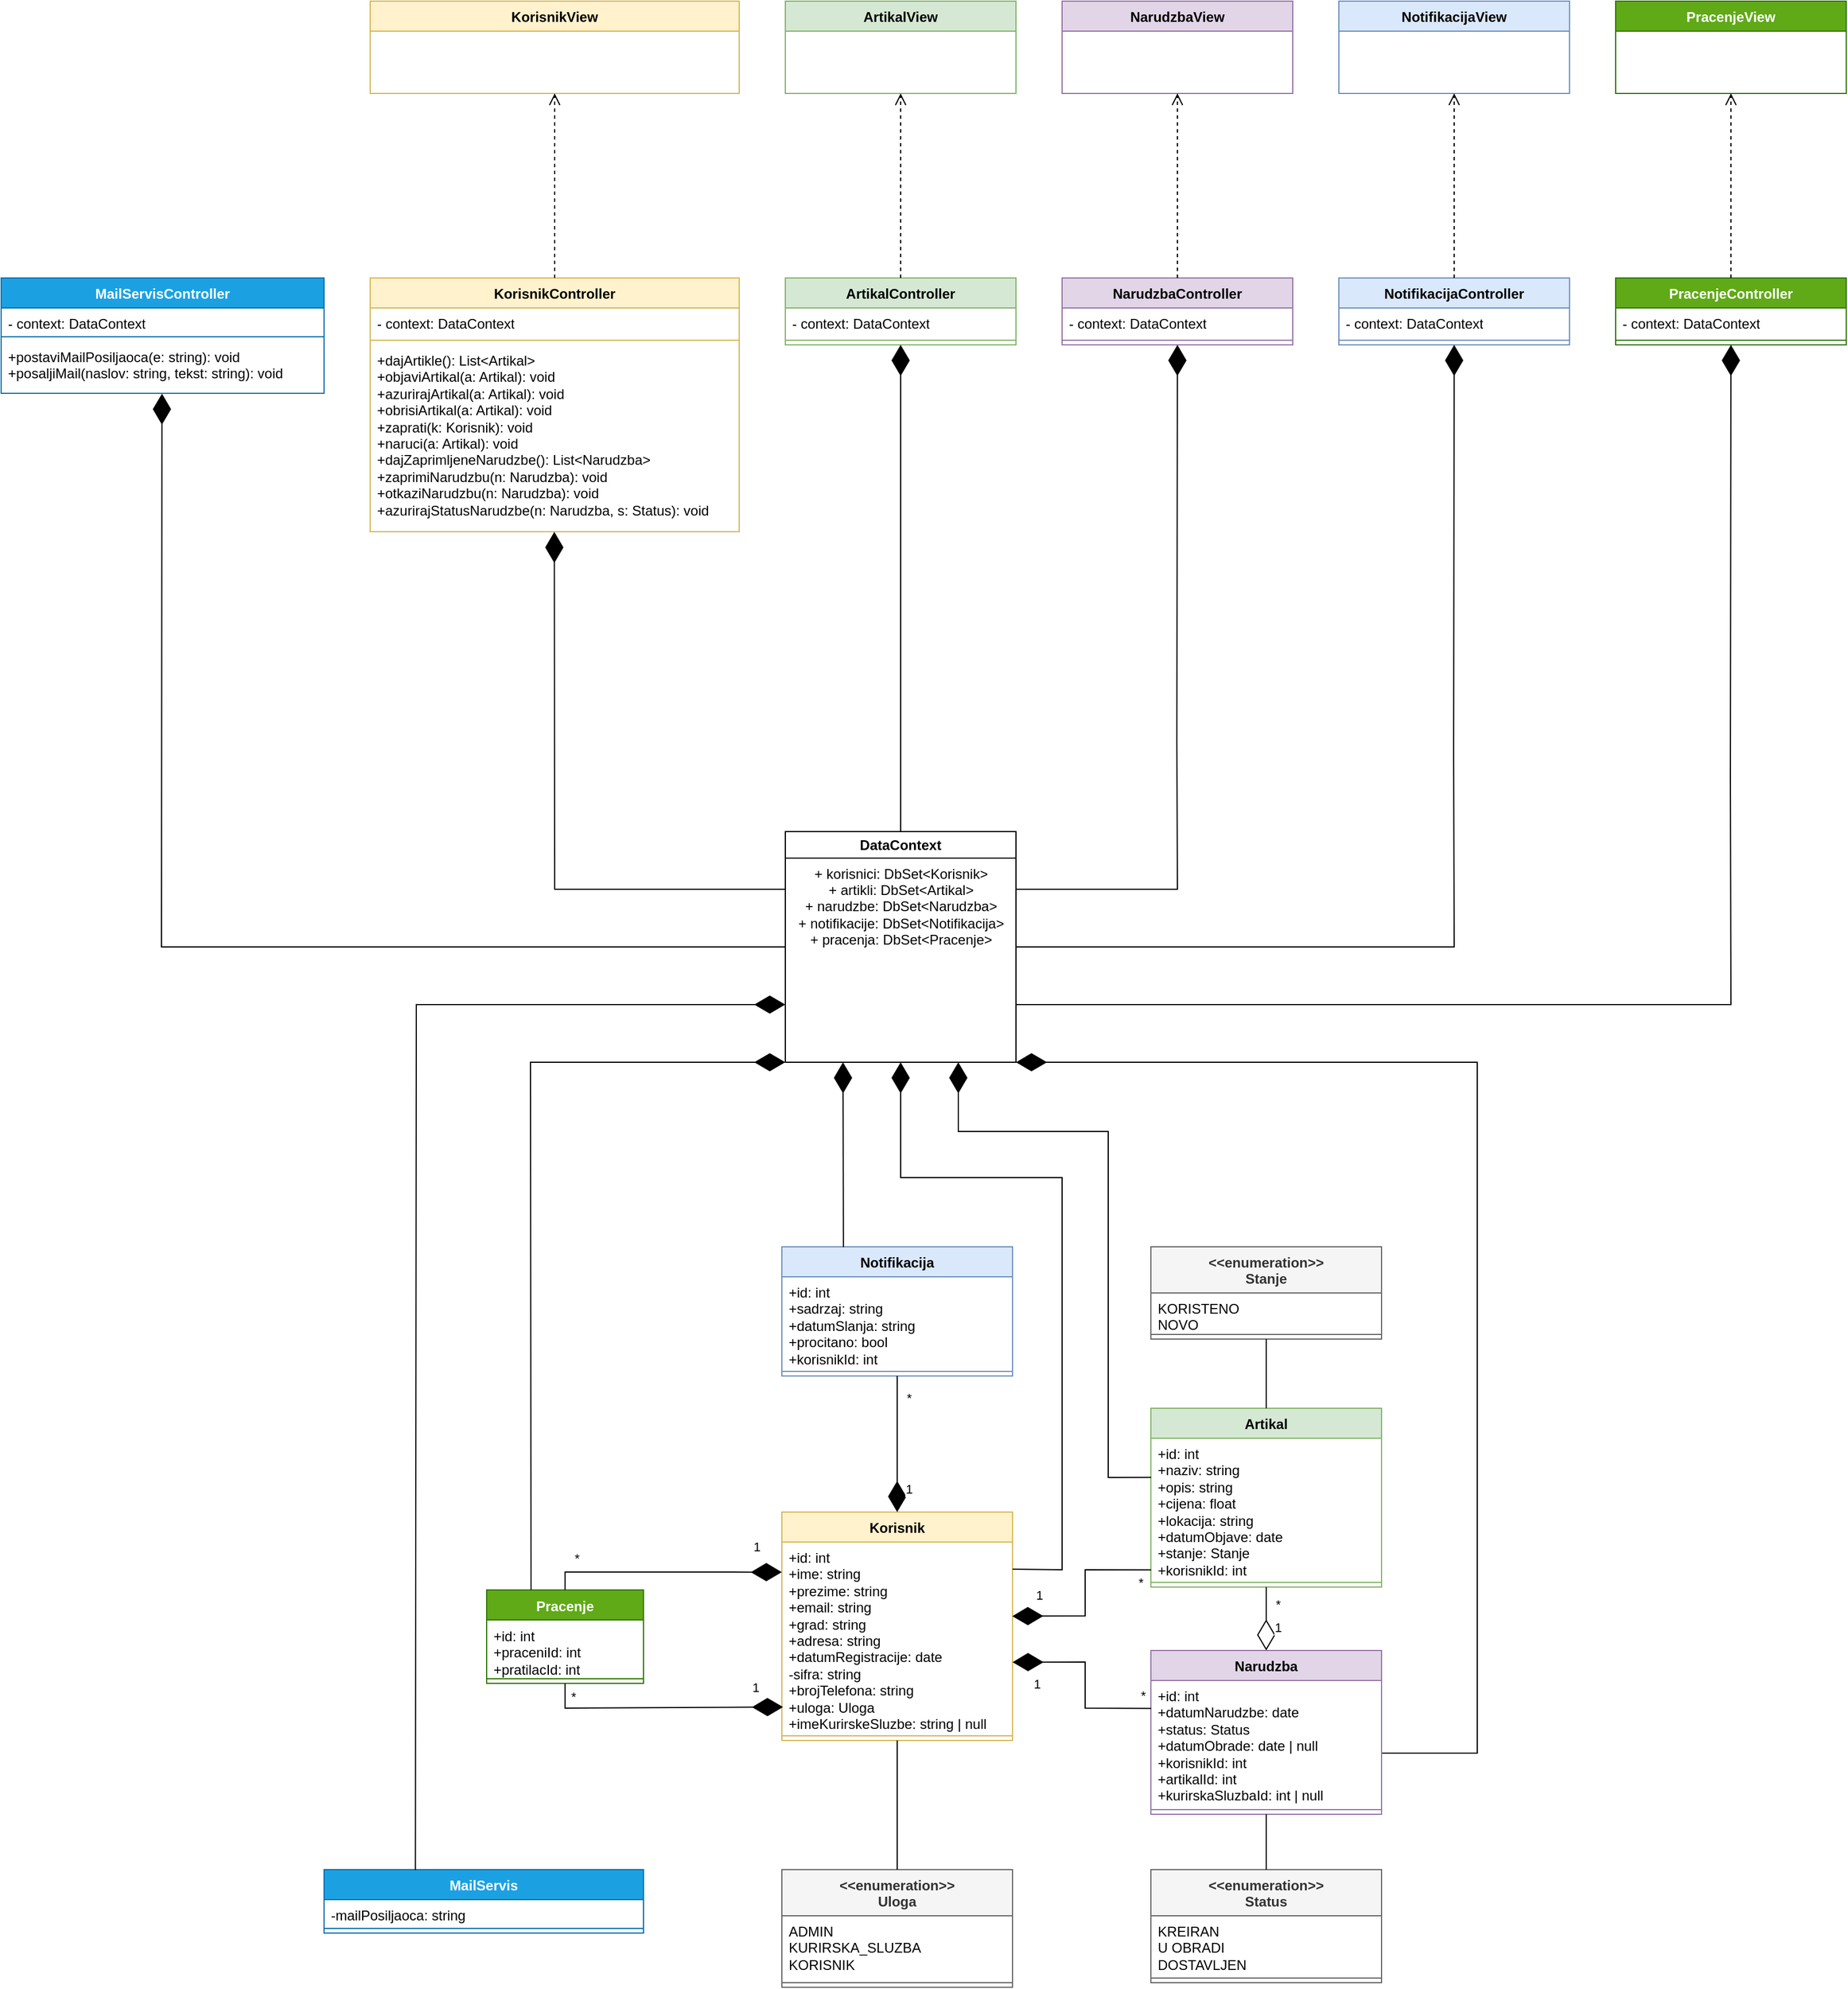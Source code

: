 <mxfile version="27.0.4">
  <diagram name="Page-1" id="vhnLVdyEpynIuJDC2xWT">
    <mxGraphModel dx="1470" dy="655" grid="1" gridSize="10" guides="1" tooltips="1" connect="1" arrows="1" fold="1" page="1" pageScale="1" pageWidth="850" pageHeight="1100" math="0" shadow="0">
      <root>
        <mxCell id="0" />
        <mxCell id="1" parent="0" />
        <mxCell id="6HyQ7ZZYAMLn-aotvrUm-5" value="&lt;div&gt;&amp;lt;&amp;lt;enumeration&amp;gt;&amp;gt;&lt;/div&gt;Uloga" style="swimlane;fontStyle=1;align=center;verticalAlign=top;childLayout=stackLayout;horizontal=1;startSize=40;horizontalStack=0;resizeParent=1;resizeParentMax=0;resizeLast=0;collapsible=1;marginBottom=0;whiteSpace=wrap;html=1;fillColor=#f5f5f5;fontColor=#333333;strokeColor=#666666;" parent="1" vertex="1">
          <mxGeometry x="-123" y="1700" width="200" height="102" as="geometry" />
        </mxCell>
        <mxCell id="6HyQ7ZZYAMLn-aotvrUm-6" value="ADMIN&lt;div&gt;KURIRSKA_SLUZBA&lt;br&gt;KORISNIK&lt;/div&gt;" style="text;strokeColor=none;fillColor=none;align=left;verticalAlign=top;spacingLeft=4;spacingRight=4;overflow=hidden;rotatable=0;points=[[0,0.5],[1,0.5]];portConstraint=eastwest;whiteSpace=wrap;html=1;" parent="6HyQ7ZZYAMLn-aotvrUm-5" vertex="1">
          <mxGeometry y="40" width="200" height="54" as="geometry" />
        </mxCell>
        <mxCell id="6HyQ7ZZYAMLn-aotvrUm-7" value="" style="line;strokeWidth=1;fillColor=none;align=left;verticalAlign=middle;spacingTop=-1;spacingLeft=3;spacingRight=3;rotatable=0;labelPosition=right;points=[];portConstraint=eastwest;strokeColor=inherit;" parent="6HyQ7ZZYAMLn-aotvrUm-5" vertex="1">
          <mxGeometry y="94" width="200" height="8" as="geometry" />
        </mxCell>
        <mxCell id="6HyQ7ZZYAMLn-aotvrUm-38" value="MailServis" style="swimlane;fontStyle=1;align=center;verticalAlign=top;childLayout=stackLayout;horizontal=1;startSize=26;horizontalStack=0;resizeParent=1;resizeParentMax=0;resizeLast=0;collapsible=1;marginBottom=0;whiteSpace=wrap;html=1;fillColor=#1ba1e2;strokeColor=#006EAF;fontColor=#ffffff;" parent="1" vertex="1">
          <mxGeometry x="-520" y="1700" width="277" height="55" as="geometry">
            <mxRectangle x="116" y="602" width="90" height="26" as="alternateBounds" />
          </mxGeometry>
        </mxCell>
        <mxCell id="6HyQ7ZZYAMLn-aotvrUm-39" value="-mailPosiljaoca: string" style="text;strokeColor=none;fillColor=none;align=left;verticalAlign=top;spacingLeft=4;spacingRight=4;overflow=hidden;rotatable=0;points=[[0,0.5],[1,0.5]];portConstraint=eastwest;whiteSpace=wrap;html=1;" parent="6HyQ7ZZYAMLn-aotvrUm-38" vertex="1">
          <mxGeometry y="26" width="277" height="21" as="geometry" />
        </mxCell>
        <mxCell id="6HyQ7ZZYAMLn-aotvrUm-40" value="" style="line;strokeWidth=1;fillColor=none;align=left;verticalAlign=middle;spacingTop=-1;spacingLeft=3;spacingRight=3;rotatable=0;labelPosition=right;points=[];portConstraint=eastwest;strokeColor=inherit;" parent="6HyQ7ZZYAMLn-aotvrUm-38" vertex="1">
          <mxGeometry y="47" width="277" height="8" as="geometry" />
        </mxCell>
        <mxCell id="6HyQ7ZZYAMLn-aotvrUm-42" value="Pracenje" style="swimlane;fontStyle=1;align=center;verticalAlign=top;childLayout=stackLayout;horizontal=1;startSize=26;horizontalStack=0;resizeParent=1;resizeParentMax=0;resizeLast=0;collapsible=1;marginBottom=0;whiteSpace=wrap;html=1;fillColor=#60a917;strokeColor=#2D7600;fontColor=#ffffff;" parent="1" vertex="1">
          <mxGeometry x="-379" y="1457.5" width="136" height="81" as="geometry">
            <mxRectangle x="116" y="602" width="90" height="26" as="alternateBounds" />
          </mxGeometry>
        </mxCell>
        <mxCell id="6HyQ7ZZYAMLn-aotvrUm-43" value="&lt;div&gt;+id: int&lt;/div&gt;+praceniId: int&lt;div&gt;+pratilacId: int&lt;/div&gt;" style="text;strokeColor=none;fillColor=none;align=left;verticalAlign=top;spacingLeft=4;spacingRight=4;overflow=hidden;rotatable=0;points=[[0,0.5],[1,0.5]];portConstraint=eastwest;whiteSpace=wrap;html=1;" parent="6HyQ7ZZYAMLn-aotvrUm-42" vertex="1">
          <mxGeometry y="26" width="136" height="47" as="geometry" />
        </mxCell>
        <mxCell id="6HyQ7ZZYAMLn-aotvrUm-44" value="" style="line;strokeWidth=1;fillColor=none;align=left;verticalAlign=middle;spacingTop=-1;spacingLeft=3;spacingRight=3;rotatable=0;labelPosition=right;points=[];portConstraint=eastwest;strokeColor=inherit;" parent="6HyQ7ZZYAMLn-aotvrUm-42" vertex="1">
          <mxGeometry y="73" width="136" height="8" as="geometry" />
        </mxCell>
        <mxCell id="6HyQ7ZZYAMLn-aotvrUm-55" value="Korisnik" style="swimlane;fontStyle=1;align=center;verticalAlign=top;childLayout=stackLayout;horizontal=1;startSize=26;horizontalStack=0;resizeParent=1;resizeParentMax=0;resizeLast=0;collapsible=1;marginBottom=0;whiteSpace=wrap;html=1;fillColor=#fff2cc;strokeColor=#d6b656;" parent="1" vertex="1">
          <mxGeometry x="-123" y="1390" width="200" height="198" as="geometry" />
        </mxCell>
        <mxCell id="6HyQ7ZZYAMLn-aotvrUm-56" value="+id: int&lt;div&gt;+ime: string&lt;/div&gt;&lt;div&gt;+prezime: string&lt;/div&gt;&lt;div&gt;+email: string&lt;/div&gt;&lt;div&gt;+grad: string&lt;/div&gt;&lt;div&gt;+adresa: string&lt;/div&gt;&lt;div&gt;+datumRegistracije: date&lt;/div&gt;&lt;div&gt;-sifra: string&lt;/div&gt;&lt;div&gt;+brojTelefona: string&lt;/div&gt;&lt;div&gt;+uloga: Uloga&lt;/div&gt;&lt;div&gt;+imeKurirskeSluzbe: string | null&lt;/div&gt;" style="text;strokeColor=none;fillColor=none;align=left;verticalAlign=top;spacingLeft=4;spacingRight=4;overflow=hidden;rotatable=0;points=[[0,0.5],[1,0.5]];portConstraint=eastwest;whiteSpace=wrap;html=1;" parent="6HyQ7ZZYAMLn-aotvrUm-55" vertex="1">
          <mxGeometry y="26" width="200" height="164" as="geometry" />
        </mxCell>
        <mxCell id="6HyQ7ZZYAMLn-aotvrUm-57" value="" style="line;strokeWidth=1;fillColor=none;align=left;verticalAlign=middle;spacingTop=-1;spacingLeft=3;spacingRight=3;rotatable=0;labelPosition=right;points=[];portConstraint=eastwest;strokeColor=inherit;" parent="6HyQ7ZZYAMLn-aotvrUm-55" vertex="1">
          <mxGeometry y="190" width="200" height="8" as="geometry" />
        </mxCell>
        <mxCell id="6HyQ7ZZYAMLn-aotvrUm-58" value="Notifikacija" style="swimlane;fontStyle=1;align=center;verticalAlign=top;childLayout=stackLayout;horizontal=1;startSize=26;horizontalStack=0;resizeParent=1;resizeParentMax=0;resizeLast=0;collapsible=1;marginBottom=0;whiteSpace=wrap;html=1;fillColor=#dae8fc;strokeColor=#6c8ebf;" parent="1" vertex="1">
          <mxGeometry x="-123" y="1160" width="200" height="112" as="geometry" />
        </mxCell>
        <mxCell id="6HyQ7ZZYAMLn-aotvrUm-59" value="&lt;div&gt;+id: int&lt;/div&gt;&lt;div&gt;+sadrzaj: string&lt;/div&gt;&lt;div&gt;+datumSlanja: string&lt;/div&gt;&lt;div&gt;+procitano: bool&lt;/div&gt;&lt;div&gt;+korisnikId: int&lt;/div&gt;" style="text;strokeColor=none;fillColor=none;align=left;verticalAlign=top;spacingLeft=4;spacingRight=4;overflow=hidden;rotatable=0;points=[[0,0.5],[1,0.5]];portConstraint=eastwest;whiteSpace=wrap;html=1;" parent="6HyQ7ZZYAMLn-aotvrUm-58" vertex="1">
          <mxGeometry y="26" width="200" height="78" as="geometry" />
        </mxCell>
        <mxCell id="6HyQ7ZZYAMLn-aotvrUm-60" value="" style="line;strokeWidth=1;fillColor=none;align=left;verticalAlign=middle;spacingTop=-1;spacingLeft=3;spacingRight=3;rotatable=0;labelPosition=right;points=[];portConstraint=eastwest;strokeColor=inherit;" parent="6HyQ7ZZYAMLn-aotvrUm-58" vertex="1">
          <mxGeometry y="104" width="200" height="8" as="geometry" />
        </mxCell>
        <mxCell id="6HyQ7ZZYAMLn-aotvrUm-61" value="&lt;div&gt;&amp;lt;&amp;lt;enumeration&amp;gt;&amp;gt;&lt;/div&gt;Stanje" style="swimlane;fontStyle=1;align=center;verticalAlign=top;childLayout=stackLayout;horizontal=1;startSize=40;horizontalStack=0;resizeParent=1;resizeParentMax=0;resizeLast=0;collapsible=1;marginBottom=0;whiteSpace=wrap;html=1;fillColor=#f5f5f5;fontColor=#333333;strokeColor=#666666;" parent="1" vertex="1">
          <mxGeometry x="197" y="1160" width="200" height="80" as="geometry" />
        </mxCell>
        <mxCell id="6HyQ7ZZYAMLn-aotvrUm-62" value="KORISTENO&lt;div&gt;NOVO&lt;/div&gt;" style="text;strokeColor=none;fillColor=none;align=left;verticalAlign=top;spacingLeft=4;spacingRight=4;overflow=hidden;rotatable=0;points=[[0,0.5],[1,0.5]];portConstraint=eastwest;whiteSpace=wrap;html=1;" parent="6HyQ7ZZYAMLn-aotvrUm-61" vertex="1">
          <mxGeometry y="40" width="200" height="32" as="geometry" />
        </mxCell>
        <mxCell id="6HyQ7ZZYAMLn-aotvrUm-63" value="" style="line;strokeWidth=1;fillColor=none;align=left;verticalAlign=middle;spacingTop=-1;spacingLeft=3;spacingRight=3;rotatable=0;labelPosition=right;points=[];portConstraint=eastwest;strokeColor=inherit;" parent="6HyQ7ZZYAMLn-aotvrUm-61" vertex="1">
          <mxGeometry y="72" width="200" height="8" as="geometry" />
        </mxCell>
        <mxCell id="6HyQ7ZZYAMLn-aotvrUm-64" value="Artikal" style="swimlane;fontStyle=1;align=center;verticalAlign=top;childLayout=stackLayout;horizontal=1;startSize=26;horizontalStack=0;resizeParent=1;resizeParentMax=0;resizeLast=0;collapsible=1;marginBottom=0;whiteSpace=wrap;html=1;fillColor=#d5e8d4;strokeColor=#82b366;" parent="1" vertex="1">
          <mxGeometry x="197" y="1300" width="200" height="155" as="geometry" />
        </mxCell>
        <mxCell id="6HyQ7ZZYAMLn-aotvrUm-65" value="+id: int&lt;div&gt;+naziv: string&lt;/div&gt;&lt;div&gt;+opis: string&lt;/div&gt;&lt;div&gt;+cijena: float&lt;/div&gt;&lt;div&gt;+lokacija: string&lt;/div&gt;&lt;div&gt;+datumObjave: date&lt;/div&gt;&lt;div&gt;+stanje: Stanje&lt;/div&gt;&lt;div&gt;+korisnikId: int&lt;/div&gt;&lt;div&gt;&lt;br&gt;&lt;/div&gt;" style="text;strokeColor=none;fillColor=none;align=left;verticalAlign=top;spacingLeft=4;spacingRight=4;overflow=hidden;rotatable=0;points=[[0,0.5],[1,0.5]];portConstraint=eastwest;whiteSpace=wrap;html=1;" parent="6HyQ7ZZYAMLn-aotvrUm-64" vertex="1">
          <mxGeometry y="26" width="200" height="121" as="geometry" />
        </mxCell>
        <mxCell id="6HyQ7ZZYAMLn-aotvrUm-66" value="" style="line;strokeWidth=1;fillColor=none;align=left;verticalAlign=middle;spacingTop=-1;spacingLeft=3;spacingRight=3;rotatable=0;labelPosition=right;points=[];portConstraint=eastwest;strokeColor=inherit;" parent="6HyQ7ZZYAMLn-aotvrUm-64" vertex="1">
          <mxGeometry y="147" width="200" height="8" as="geometry" />
        </mxCell>
        <mxCell id="6HyQ7ZZYAMLn-aotvrUm-67" value="Narudzba" style="swimlane;fontStyle=1;align=center;verticalAlign=top;childLayout=stackLayout;horizontal=1;startSize=26;horizontalStack=0;resizeParent=1;resizeParentMax=0;resizeLast=0;collapsible=1;marginBottom=0;whiteSpace=wrap;html=1;fillColor=#e1d5e7;strokeColor=#9673a6;" parent="1" vertex="1">
          <mxGeometry x="197" y="1510" width="200" height="142" as="geometry" />
        </mxCell>
        <mxCell id="6HyQ7ZZYAMLn-aotvrUm-68" value="+id: int&lt;div&gt;+datumNarudzbe: date&lt;/div&gt;&lt;div&gt;+status: Status&lt;/div&gt;&lt;div&gt;+datumObrade: date | null&lt;/div&gt;&lt;div&gt;+korisnikId: int&lt;/div&gt;&lt;div&gt;+artikalId: int&lt;/div&gt;&lt;div&gt;+kurirskaSluzbaId: int | null&lt;/div&gt;" style="text;strokeColor=none;fillColor=none;align=left;verticalAlign=top;spacingLeft=4;spacingRight=4;overflow=hidden;rotatable=0;points=[[0,0.5],[1,0.5]];portConstraint=eastwest;whiteSpace=wrap;html=1;" parent="6HyQ7ZZYAMLn-aotvrUm-67" vertex="1">
          <mxGeometry y="26" width="200" height="108" as="geometry" />
        </mxCell>
        <mxCell id="6HyQ7ZZYAMLn-aotvrUm-69" value="" style="line;strokeWidth=1;fillColor=none;align=left;verticalAlign=middle;spacingTop=-1;spacingLeft=3;spacingRight=3;rotatable=0;labelPosition=right;points=[];portConstraint=eastwest;strokeColor=inherit;" parent="6HyQ7ZZYAMLn-aotvrUm-67" vertex="1">
          <mxGeometry y="134" width="200" height="8" as="geometry" />
        </mxCell>
        <mxCell id="6HyQ7ZZYAMLn-aotvrUm-70" value="&lt;div&gt;&amp;lt;&amp;lt;enumeration&amp;gt;&amp;gt;&lt;/div&gt;Status" style="swimlane;fontStyle=1;align=center;verticalAlign=top;childLayout=stackLayout;horizontal=1;startSize=40;horizontalStack=0;resizeParent=1;resizeParentMax=0;resizeLast=0;collapsible=1;marginBottom=0;whiteSpace=wrap;html=1;fillColor=#f5f5f5;fontColor=#333333;strokeColor=#666666;" parent="1" vertex="1">
          <mxGeometry x="197" y="1700" width="200" height="98" as="geometry" />
        </mxCell>
        <mxCell id="6HyQ7ZZYAMLn-aotvrUm-71" value="KREIRAN&lt;br&gt;U OBRADI&lt;div&gt;DOSTAVLJEN&lt;/div&gt;" style="text;strokeColor=none;fillColor=none;align=left;verticalAlign=top;spacingLeft=4;spacingRight=4;overflow=hidden;rotatable=0;points=[[0,0.5],[1,0.5]];portConstraint=eastwest;whiteSpace=wrap;html=1;" parent="6HyQ7ZZYAMLn-aotvrUm-70" vertex="1">
          <mxGeometry y="40" width="200" height="50" as="geometry" />
        </mxCell>
        <mxCell id="6HyQ7ZZYAMLn-aotvrUm-72" value="" style="line;strokeWidth=1;fillColor=none;align=left;verticalAlign=middle;spacingTop=-1;spacingLeft=3;spacingRight=3;rotatable=0;labelPosition=right;points=[];portConstraint=eastwest;strokeColor=inherit;" parent="6HyQ7ZZYAMLn-aotvrUm-70" vertex="1">
          <mxGeometry y="90" width="200" height="8" as="geometry" />
        </mxCell>
        <mxCell id="6HyQ7ZZYAMLn-aotvrUm-74" value="" style="endArrow=none;html=1;rounded=0;exitX=0.5;exitY=0;exitDx=0;exitDy=0;entryX=0.5;entryY=1;entryDx=0;entryDy=0;" parent="1" source="6HyQ7ZZYAMLn-aotvrUm-70" target="6HyQ7ZZYAMLn-aotvrUm-67" edge="1">
          <mxGeometry width="50" height="50" relative="1" as="geometry">
            <mxPoint x="77" y="1540" as="sourcePoint" />
            <mxPoint x="127" y="1490" as="targetPoint" />
          </mxGeometry>
        </mxCell>
        <mxCell id="6HyQ7ZZYAMLn-aotvrUm-76" value="" style="endArrow=none;html=1;rounded=0;exitX=0.5;exitY=0;exitDx=0;exitDy=0;entryX=0.5;entryY=1;entryDx=0;entryDy=0;" parent="1" source="6HyQ7ZZYAMLn-aotvrUm-5" target="6HyQ7ZZYAMLn-aotvrUm-55" edge="1">
          <mxGeometry width="50" height="50" relative="1" as="geometry">
            <mxPoint x="77" y="1540" as="sourcePoint" />
            <mxPoint x="127" y="1490" as="targetPoint" />
          </mxGeometry>
        </mxCell>
        <mxCell id="6HyQ7ZZYAMLn-aotvrUm-77" value="" style="endArrow=none;html=1;rounded=0;entryX=0.5;entryY=1;entryDx=0;entryDy=0;" parent="1" source="6HyQ7ZZYAMLn-aotvrUm-64" target="6HyQ7ZZYAMLn-aotvrUm-61" edge="1">
          <mxGeometry width="50" height="50" relative="1" as="geometry">
            <mxPoint x="77" y="1540" as="sourcePoint" />
            <mxPoint x="127" y="1490" as="targetPoint" />
          </mxGeometry>
        </mxCell>
        <mxCell id="6HyQ7ZZYAMLn-aotvrUm-78" value="" style="endArrow=diamondThin;endFill=1;endSize=24;html=1;rounded=0;exitX=0.5;exitY=1;exitDx=0;exitDy=0;" parent="1" source="6HyQ7ZZYAMLn-aotvrUm-58" target="6HyQ7ZZYAMLn-aotvrUm-55" edge="1">
          <mxGeometry width="160" relative="1" as="geometry">
            <mxPoint x="27" y="1510" as="sourcePoint" />
            <mxPoint x="187" y="1510" as="targetPoint" />
          </mxGeometry>
        </mxCell>
        <mxCell id="6HyQ7ZZYAMLn-aotvrUm-88" value="*" style="edgeLabel;html=1;align=center;verticalAlign=middle;resizable=0;points=[];" parent="6HyQ7ZZYAMLn-aotvrUm-78" vertex="1" connectable="0">
          <mxGeometry x="-0.503" relative="1" as="geometry">
            <mxPoint x="10" y="-11" as="offset" />
          </mxGeometry>
        </mxCell>
        <mxCell id="6HyQ7ZZYAMLn-aotvrUm-89" value="1" style="edgeLabel;html=1;align=center;verticalAlign=middle;resizable=0;points=[];" parent="6HyQ7ZZYAMLn-aotvrUm-78" vertex="1" connectable="0">
          <mxGeometry x="0.185" relative="1" as="geometry">
            <mxPoint x="10" y="28" as="offset" />
          </mxGeometry>
        </mxCell>
        <mxCell id="6HyQ7ZZYAMLn-aotvrUm-80" value="" style="endArrow=diamondThin;endFill=1;endSize=24;html=1;rounded=0;entryX=0;entryY=0.159;entryDx=0;entryDy=0;entryPerimeter=0;exitX=0.5;exitY=0;exitDx=0;exitDy=0;" parent="1" source="6HyQ7ZZYAMLn-aotvrUm-42" target="6HyQ7ZZYAMLn-aotvrUm-56" edge="1">
          <mxGeometry width="160" relative="1" as="geometry">
            <mxPoint x="-303" y="1440" as="sourcePoint" />
            <mxPoint x="-143" y="1440" as="targetPoint" />
            <Array as="points">
              <mxPoint x="-311" y="1442" />
            </Array>
          </mxGeometry>
        </mxCell>
        <mxCell id="6HyQ7ZZYAMLn-aotvrUm-94" value="1" style="edgeLabel;html=1;align=center;verticalAlign=middle;resizable=0;points=[];" parent="6HyQ7ZZYAMLn-aotvrUm-80" vertex="1" connectable="0">
          <mxGeometry x="-0.063" y="3" relative="1" as="geometry">
            <mxPoint x="86" y="-19" as="offset" />
          </mxGeometry>
        </mxCell>
        <mxCell id="6HyQ7ZZYAMLn-aotvrUm-96" value="*" style="edgeLabel;html=1;align=center;verticalAlign=middle;resizable=0;points=[];" parent="6HyQ7ZZYAMLn-aotvrUm-80" vertex="1" connectable="0">
          <mxGeometry x="0.143" y="3" relative="1" as="geometry">
            <mxPoint x="-91" y="-9" as="offset" />
          </mxGeometry>
        </mxCell>
        <mxCell id="6HyQ7ZZYAMLn-aotvrUm-82" value="" style="endArrow=diamondThin;endFill=1;endSize=24;html=1;rounded=0;exitX=0.5;exitY=1;exitDx=0;exitDy=0;entryX=0.005;entryY=0.872;entryDx=0;entryDy=0;entryPerimeter=0;" parent="1" source="6HyQ7ZZYAMLn-aotvrUm-42" target="6HyQ7ZZYAMLn-aotvrUm-56" edge="1">
          <mxGeometry width="160" relative="1" as="geometry">
            <mxPoint x="-313" y="1560" as="sourcePoint" />
            <mxPoint x="-153" y="1560" as="targetPoint" />
            <Array as="points">
              <mxPoint x="-311" y="1560" />
            </Array>
          </mxGeometry>
        </mxCell>
        <mxCell id="6HyQ7ZZYAMLn-aotvrUm-95" value="1" style="edgeLabel;html=1;align=center;verticalAlign=middle;resizable=0;points=[];" parent="6HyQ7ZZYAMLn-aotvrUm-82" vertex="1" connectable="0">
          <mxGeometry x="0.177" y="1" relative="1" as="geometry">
            <mxPoint x="62" y="-17" as="offset" />
          </mxGeometry>
        </mxCell>
        <mxCell id="6HyQ7ZZYAMLn-aotvrUm-97" value="*" style="edgeLabel;html=1;align=center;verticalAlign=middle;resizable=0;points=[];" parent="6HyQ7ZZYAMLn-aotvrUm-82" vertex="1" connectable="0">
          <mxGeometry x="-0.063" relative="1" as="geometry">
            <mxPoint x="-70" y="-10" as="offset" />
          </mxGeometry>
        </mxCell>
        <mxCell id="6HyQ7ZZYAMLn-aotvrUm-83" value="" style="endArrow=diamondThin;endFill=1;endSize=24;html=1;rounded=0;exitX=0.001;exitY=0.943;exitDx=0;exitDy=0;exitPerimeter=0;entryX=0.999;entryY=0.392;entryDx=0;entryDy=0;entryPerimeter=0;" parent="1" source="6HyQ7ZZYAMLn-aotvrUm-65" target="6HyQ7ZZYAMLn-aotvrUm-56" edge="1">
          <mxGeometry width="160" relative="1" as="geometry">
            <mxPoint x="197" y="1470" as="sourcePoint" />
            <mxPoint x="97" y="1441" as="targetPoint" />
            <Array as="points">
              <mxPoint x="140" y="1440" />
              <mxPoint x="140" y="1480" />
            </Array>
          </mxGeometry>
        </mxCell>
        <mxCell id="6HyQ7ZZYAMLn-aotvrUm-90" value="1" style="edgeLabel;html=1;align=center;verticalAlign=middle;resizable=0;points=[];" parent="6HyQ7ZZYAMLn-aotvrUm-83" vertex="1" connectable="0">
          <mxGeometry x="-0.157" relative="1" as="geometry">
            <mxPoint x="-40" y="11" as="offset" />
          </mxGeometry>
        </mxCell>
        <mxCell id="6HyQ7ZZYAMLn-aotvrUm-91" value="*" style="edgeLabel;html=1;align=center;verticalAlign=middle;resizable=0;points=[];" parent="6HyQ7ZZYAMLn-aotvrUm-83" vertex="1" connectable="0">
          <mxGeometry x="-0.036" relative="1" as="geometry">
            <mxPoint x="48" y="-10" as="offset" />
          </mxGeometry>
        </mxCell>
        <mxCell id="6HyQ7ZZYAMLn-aotvrUm-84" value="" style="endArrow=diamondThin;endFill=1;endSize=24;html=1;rounded=0;exitX=0.001;exitY=0.224;exitDx=0;exitDy=0;exitPerimeter=0;entryX=1;entryY=0.635;entryDx=0;entryDy=0;entryPerimeter=0;" parent="1" source="6HyQ7ZZYAMLn-aotvrUm-68" target="6HyQ7ZZYAMLn-aotvrUm-56" edge="1">
          <mxGeometry width="160" relative="1" as="geometry">
            <mxPoint x="187" y="1560" as="sourcePoint" />
            <mxPoint x="80" y="1520" as="targetPoint" />
            <Array as="points">
              <mxPoint x="140" y="1560" />
              <mxPoint x="140" y="1520" />
            </Array>
          </mxGeometry>
        </mxCell>
        <mxCell id="6HyQ7ZZYAMLn-aotvrUm-92" value="1" style="edgeLabel;html=1;align=center;verticalAlign=middle;resizable=0;points=[];" parent="6HyQ7ZZYAMLn-aotvrUm-84" vertex="1" connectable="0">
          <mxGeometry x="-0.024" y="1" relative="1" as="geometry">
            <mxPoint x="-41" as="offset" />
          </mxGeometry>
        </mxCell>
        <mxCell id="6HyQ7ZZYAMLn-aotvrUm-93" value="*" style="edgeLabel;html=1;align=center;verticalAlign=middle;resizable=0;points=[];" parent="6HyQ7ZZYAMLn-aotvrUm-84" vertex="1" connectable="0">
          <mxGeometry x="-0.004" y="-3" relative="1" as="geometry">
            <mxPoint x="47" y="12" as="offset" />
          </mxGeometry>
        </mxCell>
        <mxCell id="6HyQ7ZZYAMLn-aotvrUm-86" value="" style="endArrow=diamondThin;endFill=0;endSize=24;html=1;rounded=0;entryX=0.5;entryY=0;entryDx=0;entryDy=0;exitX=0.5;exitY=1;exitDx=0;exitDy=0;" parent="1" source="6HyQ7ZZYAMLn-aotvrUm-64" target="6HyQ7ZZYAMLn-aotvrUm-67" edge="1">
          <mxGeometry width="160" relative="1" as="geometry">
            <mxPoint x="7" y="1480" as="sourcePoint" />
            <mxPoint x="167" y="1480" as="targetPoint" />
          </mxGeometry>
        </mxCell>
        <mxCell id="6HyQ7ZZYAMLn-aotvrUm-98" value="1" style="edgeLabel;html=1;align=center;verticalAlign=middle;resizable=0;points=[];" parent="6HyQ7ZZYAMLn-aotvrUm-86" vertex="1" connectable="0">
          <mxGeometry x="-0.372" y="-1" relative="1" as="geometry">
            <mxPoint x="11" y="17" as="offset" />
          </mxGeometry>
        </mxCell>
        <mxCell id="6HyQ7ZZYAMLn-aotvrUm-99" value="*" style="edgeLabel;html=1;align=center;verticalAlign=middle;resizable=0;points=[];" parent="6HyQ7ZZYAMLn-aotvrUm-86" vertex="1" connectable="0">
          <mxGeometry x="-0.349" y="-2" relative="1" as="geometry">
            <mxPoint x="12" y="-3" as="offset" />
          </mxGeometry>
        </mxCell>
        <mxCell id="6HyQ7ZZYAMLn-aotvrUm-100" value="DataContext" style="swimlane;whiteSpace=wrap;html=1;" parent="1" vertex="1">
          <mxGeometry x="-120" y="800" width="200" height="200" as="geometry" />
        </mxCell>
        <mxCell id="Fb6GStgYsCp82DXiF_qo-51" value="+ korisnici: DbSet&amp;lt;Korisnik&amp;gt;&lt;div&gt;+ artikli: DbSet&amp;lt;Artikal&amp;gt;&lt;/div&gt;&lt;div&gt;+ narudzbe: DbSet&amp;lt;Narudzba&amp;gt;&lt;/div&gt;&lt;div&gt;+ notifikacije: DbSet&amp;lt;Notifikacija&amp;gt;&lt;/div&gt;&lt;div&gt;+ pracenja: DbSet&amp;lt;Pracenje&amp;gt;&lt;/div&gt;" style="text;html=1;align=center;verticalAlign=middle;resizable=0;points=[];autosize=1;strokeColor=none;fillColor=none;" parent="6HyQ7ZZYAMLn-aotvrUm-100" vertex="1">
          <mxGeometry y="20" width="200" height="90" as="geometry" />
        </mxCell>
        <mxCell id="6HyQ7ZZYAMLn-aotvrUm-123" value="KorisnikView" style="swimlane;fontStyle=1;align=center;verticalAlign=top;childLayout=stackLayout;horizontal=1;startSize=26;horizontalStack=0;resizeParent=1;resizeParentMax=0;resizeLast=0;collapsible=1;marginBottom=0;whiteSpace=wrap;html=1;fillColor=#fff2cc;strokeColor=#d6b656;" parent="1" vertex="1">
          <mxGeometry x="-480" y="80" width="320" height="80" as="geometry" />
        </mxCell>
        <mxCell id="6HyQ7ZZYAMLn-aotvrUm-125" value="ArtikalView" style="swimlane;fontStyle=1;align=center;verticalAlign=top;childLayout=stackLayout;horizontal=1;startSize=26;horizontalStack=0;resizeParent=1;resizeParentMax=0;resizeLast=0;collapsible=1;marginBottom=0;whiteSpace=wrap;html=1;fillColor=#d5e8d4;strokeColor=#82b366;" parent="1" vertex="1">
          <mxGeometry x="-120" y="80" width="200" height="80" as="geometry" />
        </mxCell>
        <mxCell id="6HyQ7ZZYAMLn-aotvrUm-126" value="NarudzbaView" style="swimlane;fontStyle=1;align=center;verticalAlign=top;childLayout=stackLayout;horizontal=1;startSize=26;horizontalStack=0;resizeParent=1;resizeParentMax=0;resizeLast=0;collapsible=1;marginBottom=0;whiteSpace=wrap;html=1;fillColor=#e1d5e7;strokeColor=#9673a6;" parent="1" vertex="1">
          <mxGeometry x="120" y="80" width="200" height="80" as="geometry" />
        </mxCell>
        <mxCell id="6HyQ7ZZYAMLn-aotvrUm-127" value="NotifikacijaView" style="swimlane;fontStyle=1;align=center;verticalAlign=top;childLayout=stackLayout;horizontal=1;startSize=26;horizontalStack=0;resizeParent=1;resizeParentMax=0;resizeLast=0;collapsible=1;marginBottom=0;whiteSpace=wrap;html=1;fillColor=#dae8fc;strokeColor=#6c8ebf;" parent="1" vertex="1">
          <mxGeometry x="360" y="80" width="200" height="80" as="geometry" />
        </mxCell>
        <mxCell id="6HyQ7ZZYAMLn-aotvrUm-128" value="PracenjeView" style="swimlane;fontStyle=1;align=center;verticalAlign=top;childLayout=stackLayout;horizontal=1;startSize=26;horizontalStack=0;resizeParent=1;resizeParentMax=0;resizeLast=0;collapsible=1;marginBottom=0;whiteSpace=wrap;html=1;fillColor=#60a917;strokeColor=#2D7600;fontColor=#ffffff;" parent="1" vertex="1">
          <mxGeometry x="600" y="80" width="200" height="80" as="geometry">
            <mxRectangle x="116" y="602" width="90" height="26" as="alternateBounds" />
          </mxGeometry>
        </mxCell>
        <mxCell id="Fb6GStgYsCp82DXiF_qo-17" value="MailServisController" style="swimlane;fontStyle=1;align=center;verticalAlign=top;childLayout=stackLayout;horizontal=1;startSize=26;horizontalStack=0;resizeParent=1;resizeParentMax=0;resizeLast=0;collapsible=1;marginBottom=0;whiteSpace=wrap;html=1;fillColor=#1ba1e2;strokeColor=#006EAF;fontColor=#ffffff;" parent="1" vertex="1">
          <mxGeometry x="-800" y="320" width="280" height="100" as="geometry">
            <mxRectangle x="116" y="602" width="90" height="26" as="alternateBounds" />
          </mxGeometry>
        </mxCell>
        <mxCell id="Fb6GStgYsCp82DXiF_qo-18" value="- context: DataContext" style="text;strokeColor=none;fillColor=none;align=left;verticalAlign=top;spacingLeft=4;spacingRight=4;overflow=hidden;rotatable=0;points=[[0,0.5],[1,0.5]];portConstraint=eastwest;whiteSpace=wrap;html=1;" parent="Fb6GStgYsCp82DXiF_qo-17" vertex="1">
          <mxGeometry y="26" width="280" height="21" as="geometry" />
        </mxCell>
        <mxCell id="Fb6GStgYsCp82DXiF_qo-19" value="" style="line;strokeWidth=1;fillColor=none;align=left;verticalAlign=middle;spacingTop=-1;spacingLeft=3;spacingRight=3;rotatable=0;labelPosition=right;points=[];portConstraint=eastwest;strokeColor=inherit;" parent="Fb6GStgYsCp82DXiF_qo-17" vertex="1">
          <mxGeometry y="47" width="280" height="8" as="geometry" />
        </mxCell>
        <mxCell id="Fb6GStgYsCp82DXiF_qo-20" value="+postaviMailPosiljaoca(e: string): void&lt;div&gt;+posaljiMail(naslov: string, tekst: string): void&lt;/div&gt;" style="text;strokeColor=none;fillColor=none;align=left;verticalAlign=top;spacingLeft=4;spacingRight=4;overflow=hidden;rotatable=0;points=[[0,0.5],[1,0.5]];portConstraint=eastwest;whiteSpace=wrap;html=1;" parent="Fb6GStgYsCp82DXiF_qo-17" vertex="1">
          <mxGeometry y="55" width="280" height="45" as="geometry" />
        </mxCell>
        <mxCell id="Fb6GStgYsCp82DXiF_qo-21" value="KorisnikController" style="swimlane;fontStyle=1;align=center;verticalAlign=top;childLayout=stackLayout;horizontal=1;startSize=26;horizontalStack=0;resizeParent=1;resizeParentMax=0;resizeLast=0;collapsible=1;marginBottom=0;whiteSpace=wrap;html=1;fillColor=#fff2cc;strokeColor=#d6b656;" parent="1" vertex="1">
          <mxGeometry x="-480" y="320" width="320" height="220" as="geometry" />
        </mxCell>
        <mxCell id="Fb6GStgYsCp82DXiF_qo-22" value="- context: DataContext" style="text;strokeColor=none;fillColor=none;align=left;verticalAlign=top;spacingLeft=4;spacingRight=4;overflow=hidden;rotatable=0;points=[[0,0.5],[1,0.5]];portConstraint=eastwest;whiteSpace=wrap;html=1;" parent="Fb6GStgYsCp82DXiF_qo-21" vertex="1">
          <mxGeometry y="26" width="320" height="24" as="geometry" />
        </mxCell>
        <mxCell id="Fb6GStgYsCp82DXiF_qo-23" value="" style="line;strokeWidth=1;fillColor=none;align=left;verticalAlign=middle;spacingTop=-1;spacingLeft=3;spacingRight=3;rotatable=0;labelPosition=right;points=[];portConstraint=eastwest;strokeColor=inherit;" parent="Fb6GStgYsCp82DXiF_qo-21" vertex="1">
          <mxGeometry y="50" width="320" height="8" as="geometry" />
        </mxCell>
        <mxCell id="Fb6GStgYsCp82DXiF_qo-24" value="+dajArtikle(): List&amp;lt;Artikal&amp;gt;&lt;div&gt;+objaviArtikal(a: Artikal): void&lt;/div&gt;&lt;div&gt;+azurirajArtikal(a: Artikal): void&lt;/div&gt;&lt;div&gt;+obrisiArtikal(a: Artikal): void&lt;br&gt;&lt;div&gt;+zaprati(k: Korisnik): void&lt;/div&gt;&lt;/div&gt;&lt;div&gt;+naruci(a: Artikal): void&lt;/div&gt;&lt;div&gt;&lt;div&gt;+dajZaprimljeneNarudzbe(): List&amp;lt;Narudzba&amp;gt;&lt;/div&gt;+zaprimiNarudzbu(n: Narudzba): void&lt;div&gt;+otkaziNarudzbu(n: Narudzba): void&lt;/div&gt;&lt;div&gt;+azurirajStatusNarudzbe(n: Narudzba, s: Status): void&lt;/div&gt;&lt;/div&gt;" style="text;strokeColor=none;fillColor=none;align=left;verticalAlign=top;spacingLeft=4;spacingRight=4;overflow=hidden;rotatable=0;points=[[0,0.5],[1,0.5]];portConstraint=eastwest;whiteSpace=wrap;html=1;" parent="Fb6GStgYsCp82DXiF_qo-21" vertex="1">
          <mxGeometry y="58" width="320" height="162" as="geometry" />
        </mxCell>
        <mxCell id="Fb6GStgYsCp82DXiF_qo-25" value="ArtikalController" style="swimlane;fontStyle=1;align=center;verticalAlign=top;childLayout=stackLayout;horizontal=1;startSize=26;horizontalStack=0;resizeParent=1;resizeParentMax=0;resizeLast=0;collapsible=1;marginBottom=0;whiteSpace=wrap;html=1;fillColor=#d5e8d4;strokeColor=#82b366;" parent="1" vertex="1">
          <mxGeometry x="-120" y="320" width="200" height="58" as="geometry" />
        </mxCell>
        <mxCell id="Fb6GStgYsCp82DXiF_qo-26" value="&lt;div&gt;- context: DataContext&lt;/div&gt;" style="text;strokeColor=none;fillColor=none;align=left;verticalAlign=top;spacingLeft=4;spacingRight=4;overflow=hidden;rotatable=0;points=[[0,0.5],[1,0.5]];portConstraint=eastwest;whiteSpace=wrap;html=1;" parent="Fb6GStgYsCp82DXiF_qo-25" vertex="1">
          <mxGeometry y="26" width="200" height="24" as="geometry" />
        </mxCell>
        <mxCell id="Fb6GStgYsCp82DXiF_qo-27" value="" style="line;strokeWidth=1;fillColor=none;align=left;verticalAlign=middle;spacingTop=-1;spacingLeft=3;spacingRight=3;rotatable=0;labelPosition=right;points=[];portConstraint=eastwest;strokeColor=inherit;" parent="Fb6GStgYsCp82DXiF_qo-25" vertex="1">
          <mxGeometry y="50" width="200" height="8" as="geometry" />
        </mxCell>
        <mxCell id="Fb6GStgYsCp82DXiF_qo-28" value="NarudzbaController" style="swimlane;fontStyle=1;align=center;verticalAlign=top;childLayout=stackLayout;horizontal=1;startSize=26;horizontalStack=0;resizeParent=1;resizeParentMax=0;resizeLast=0;collapsible=1;marginBottom=0;whiteSpace=wrap;html=1;fillColor=#e1d5e7;strokeColor=#9673a6;" parent="1" vertex="1">
          <mxGeometry x="120" y="320" width="200" height="58" as="geometry" />
        </mxCell>
        <mxCell id="Fb6GStgYsCp82DXiF_qo-29" value="- context: DataContext" style="text;strokeColor=none;fillColor=none;align=left;verticalAlign=top;spacingLeft=4;spacingRight=4;overflow=hidden;rotatable=0;points=[[0,0.5],[1,0.5]];portConstraint=eastwest;whiteSpace=wrap;html=1;" parent="Fb6GStgYsCp82DXiF_qo-28" vertex="1">
          <mxGeometry y="26" width="200" height="24" as="geometry" />
        </mxCell>
        <mxCell id="Fb6GStgYsCp82DXiF_qo-30" value="" style="line;strokeWidth=1;fillColor=none;align=left;verticalAlign=middle;spacingTop=-1;spacingLeft=3;spacingRight=3;rotatable=0;labelPosition=right;points=[];portConstraint=eastwest;strokeColor=inherit;" parent="Fb6GStgYsCp82DXiF_qo-28" vertex="1">
          <mxGeometry y="50" width="200" height="8" as="geometry" />
        </mxCell>
        <mxCell id="Fb6GStgYsCp82DXiF_qo-31" value="NotifikacijaController" style="swimlane;fontStyle=1;align=center;verticalAlign=top;childLayout=stackLayout;horizontal=1;startSize=26;horizontalStack=0;resizeParent=1;resizeParentMax=0;resizeLast=0;collapsible=1;marginBottom=0;whiteSpace=wrap;html=1;fillColor=#dae8fc;strokeColor=#6c8ebf;" parent="1" vertex="1">
          <mxGeometry x="360" y="320" width="200" height="58" as="geometry" />
        </mxCell>
        <mxCell id="Fb6GStgYsCp82DXiF_qo-32" value="- context: DataContext" style="text;strokeColor=none;fillColor=none;align=left;verticalAlign=top;spacingLeft=4;spacingRight=4;overflow=hidden;rotatable=0;points=[[0,0.5],[1,0.5]];portConstraint=eastwest;whiteSpace=wrap;html=1;" parent="Fb6GStgYsCp82DXiF_qo-31" vertex="1">
          <mxGeometry y="26" width="200" height="24" as="geometry" />
        </mxCell>
        <mxCell id="Fb6GStgYsCp82DXiF_qo-33" value="" style="line;strokeWidth=1;fillColor=none;align=left;verticalAlign=middle;spacingTop=-1;spacingLeft=3;spacingRight=3;rotatable=0;labelPosition=right;points=[];portConstraint=eastwest;strokeColor=inherit;" parent="Fb6GStgYsCp82DXiF_qo-31" vertex="1">
          <mxGeometry y="50" width="200" height="8" as="geometry" />
        </mxCell>
        <mxCell id="Fb6GStgYsCp82DXiF_qo-34" value="PracenjeController" style="swimlane;fontStyle=1;align=center;verticalAlign=top;childLayout=stackLayout;horizontal=1;startSize=26;horizontalStack=0;resizeParent=1;resizeParentMax=0;resizeLast=0;collapsible=1;marginBottom=0;whiteSpace=wrap;html=1;fillColor=#60a917;strokeColor=#2D7600;fontColor=#ffffff;" parent="1" vertex="1">
          <mxGeometry x="600" y="320" width="200" height="58" as="geometry">
            <mxRectangle x="116" y="602" width="90" height="26" as="alternateBounds" />
          </mxGeometry>
        </mxCell>
        <mxCell id="Fb6GStgYsCp82DXiF_qo-35" value="- context: DataContext" style="text;strokeColor=none;fillColor=none;align=left;verticalAlign=top;spacingLeft=4;spacingRight=4;overflow=hidden;rotatable=0;points=[[0,0.5],[1,0.5]];portConstraint=eastwest;whiteSpace=wrap;html=1;" parent="Fb6GStgYsCp82DXiF_qo-34" vertex="1">
          <mxGeometry y="26" width="200" height="24" as="geometry" />
        </mxCell>
        <mxCell id="Fb6GStgYsCp82DXiF_qo-36" value="" style="line;strokeWidth=1;fillColor=none;align=left;verticalAlign=middle;spacingTop=-1;spacingLeft=3;spacingRight=3;rotatable=0;labelPosition=right;points=[];portConstraint=eastwest;strokeColor=inherit;" parent="Fb6GStgYsCp82DXiF_qo-34" vertex="1">
          <mxGeometry y="50" width="200" height="8" as="geometry" />
        </mxCell>
        <mxCell id="Fb6GStgYsCp82DXiF_qo-37" value="" style="endArrow=diamondThin;endFill=1;endSize=24;html=1;rounded=0;entryX=0.498;entryY=1.007;entryDx=0;entryDy=0;entryPerimeter=0;exitX=0;exitY=0.5;exitDx=0;exitDy=0;" parent="1" source="6HyQ7ZZYAMLn-aotvrUm-100" target="Fb6GStgYsCp82DXiF_qo-20" edge="1">
          <mxGeometry width="160" relative="1" as="geometry">
            <mxPoint x="-130" y="840" as="sourcePoint" />
            <mxPoint x="-670" y="460" as="targetPoint" />
            <Array as="points">
              <mxPoint x="-661" y="900" />
            </Array>
          </mxGeometry>
        </mxCell>
        <mxCell id="Fb6GStgYsCp82DXiF_qo-40" value="" style="endArrow=diamondThin;endFill=1;endSize=24;html=1;rounded=0;entryX=0.499;entryY=1.001;entryDx=0;entryDy=0;entryPerimeter=0;exitX=0;exitY=0.25;exitDx=0;exitDy=0;" parent="1" source="6HyQ7ZZYAMLn-aotvrUm-100" target="Fb6GStgYsCp82DXiF_qo-24" edge="1">
          <mxGeometry width="160" relative="1" as="geometry">
            <mxPoint x="-150" y="950" as="sourcePoint" />
            <mxPoint x="-320" y="560" as="targetPoint" />
            <Array as="points">
              <mxPoint x="-320" y="850" />
            </Array>
          </mxGeometry>
        </mxCell>
        <mxCell id="Fb6GStgYsCp82DXiF_qo-41" value="" style="endArrow=diamondThin;endFill=1;endSize=24;html=1;rounded=0;entryX=0.5;entryY=1;entryDx=0;entryDy=0;exitX=0.5;exitY=0;exitDx=0;exitDy=0;" parent="1" source="6HyQ7ZZYAMLn-aotvrUm-100" target="Fb6GStgYsCp82DXiF_qo-25" edge="1">
          <mxGeometry width="160" relative="1" as="geometry">
            <mxPoint x="-20" y="760" as="sourcePoint" />
            <mxPoint x="-20" y="400" as="targetPoint" />
            <Array as="points">
              <mxPoint x="-20" y="710" />
            </Array>
          </mxGeometry>
        </mxCell>
        <mxCell id="Fb6GStgYsCp82DXiF_qo-42" value="" style="endArrow=diamondThin;endFill=1;endSize=24;html=1;rounded=0;entryX=0.5;entryY=1;entryDx=0;entryDy=0;" parent="1" target="Fb6GStgYsCp82DXiF_qo-28" edge="1">
          <mxGeometry width="160" relative="1" as="geometry">
            <mxPoint x="80" y="850" as="sourcePoint" />
            <mxPoint x="219.52" y="390" as="targetPoint" />
            <Array as="points">
              <mxPoint x="220" y="850" />
              <mxPoint x="219.52" y="722" />
            </Array>
          </mxGeometry>
        </mxCell>
        <mxCell id="Fb6GStgYsCp82DXiF_qo-43" value="" style="endArrow=diamondThin;endFill=1;endSize=24;html=1;rounded=0;entryX=0.5;entryY=1;entryDx=0;entryDy=0;exitX=1;exitY=0.5;exitDx=0;exitDy=0;" parent="1" source="6HyQ7ZZYAMLn-aotvrUm-100" target="Fb6GStgYsCp82DXiF_qo-31" edge="1">
          <mxGeometry width="160" relative="1" as="geometry">
            <mxPoint x="320" y="860" as="sourcePoint" />
            <mxPoint x="460" y="388" as="targetPoint" />
            <Array as="points">
              <mxPoint x="460" y="900" />
              <mxPoint x="459.52" y="732" />
            </Array>
          </mxGeometry>
        </mxCell>
        <mxCell id="Fb6GStgYsCp82DXiF_qo-44" value="" style="endArrow=diamondThin;endFill=1;endSize=24;html=1;rounded=0;entryX=0.5;entryY=1;entryDx=0;entryDy=0;exitX=1;exitY=0.75;exitDx=0;exitDy=0;" parent="1" source="6HyQ7ZZYAMLn-aotvrUm-100" target="Fb6GStgYsCp82DXiF_qo-34" edge="1">
          <mxGeometry width="160" relative="1" as="geometry">
            <mxPoint x="320" y="922" as="sourcePoint" />
            <mxPoint x="700" y="400" as="targetPoint" />
            <Array as="points">
              <mxPoint x="700" y="950" />
              <mxPoint x="699.52" y="754" />
            </Array>
          </mxGeometry>
        </mxCell>
        <mxCell id="Fb6GStgYsCp82DXiF_qo-45" value="" style="endArrow=diamondThin;endFill=1;endSize=24;html=1;rounded=0;entryX=0.25;entryY=1;entryDx=0;entryDy=0;exitX=0.267;exitY=0.002;exitDx=0;exitDy=0;exitPerimeter=0;" parent="1" source="6HyQ7ZZYAMLn-aotvrUm-58" target="6HyQ7ZZYAMLn-aotvrUm-100" edge="1">
          <mxGeometry width="160" relative="1" as="geometry">
            <mxPoint x="-20" y="1150" as="sourcePoint" />
            <mxPoint x="-20" y="1010" as="targetPoint" />
            <Array as="points" />
          </mxGeometry>
        </mxCell>
        <mxCell id="Fb6GStgYsCp82DXiF_qo-46" value="" style="endArrow=diamondThin;endFill=1;endSize=24;html=1;rounded=0;exitX=1;exitY=0.25;exitDx=0;exitDy=0;" parent="1" source="6HyQ7ZZYAMLn-aotvrUm-55" edge="1">
          <mxGeometry width="160" relative="1" as="geometry">
            <mxPoint x="100" y="1380" as="sourcePoint" />
            <mxPoint x="-20" y="1000" as="targetPoint" />
            <Array as="points">
              <mxPoint x="120" y="1440" />
              <mxPoint x="120" y="1100" />
              <mxPoint x="-20" y="1100" />
            </Array>
          </mxGeometry>
        </mxCell>
        <mxCell id="Fb6GStgYsCp82DXiF_qo-47" value="" style="endArrow=diamondThin;endFill=1;endSize=24;html=1;rounded=0;exitX=0.283;exitY=-0.002;exitDx=0;exitDy=0;exitPerimeter=0;entryX=0;entryY=1;entryDx=0;entryDy=0;" parent="1" source="6HyQ7ZZYAMLn-aotvrUm-42" target="6HyQ7ZZYAMLn-aotvrUm-100" edge="1">
          <mxGeometry width="160" relative="1" as="geometry">
            <mxPoint x="-340" y="1410" as="sourcePoint" />
            <mxPoint x="-70" y="1000" as="targetPoint" />
            <Array as="points">
              <mxPoint x="-341" y="1000" />
            </Array>
          </mxGeometry>
        </mxCell>
        <mxCell id="Fb6GStgYsCp82DXiF_qo-48" value="" style="endArrow=diamondThin;endFill=1;endSize=24;html=1;rounded=0;entryX=0;entryY=0.75;entryDx=0;entryDy=0;exitX=0.286;exitY=0.007;exitDx=0;exitDy=0;exitPerimeter=0;" parent="1" source="6HyQ7ZZYAMLn-aotvrUm-38" target="6HyQ7ZZYAMLn-aotvrUm-100" edge="1">
          <mxGeometry width="160" relative="1" as="geometry">
            <mxPoint x="-440" y="1660" as="sourcePoint" />
            <mxPoint x="-229" y="1010" as="targetPoint" />
            <Array as="points">
              <mxPoint x="-440" y="950" />
            </Array>
          </mxGeometry>
        </mxCell>
        <mxCell id="Fb6GStgYsCp82DXiF_qo-49" value="" style="endArrow=diamondThin;endFill=1;endSize=24;html=1;rounded=0;entryX=1;entryY=1;entryDx=0;entryDy=0;exitX=1.003;exitY=0.583;exitDx=0;exitDy=0;exitPerimeter=0;" parent="1" source="6HyQ7ZZYAMLn-aotvrUm-68" target="6HyQ7ZZYAMLn-aotvrUm-100" edge="1">
          <mxGeometry width="160" relative="1" as="geometry">
            <mxPoint x="480" y="1360" as="sourcePoint" />
            <mxPoint x="481" y="1200" as="targetPoint" />
            <Array as="points">
              <mxPoint x="480" y="1599" />
              <mxPoint x="480" y="1000" />
            </Array>
          </mxGeometry>
        </mxCell>
        <mxCell id="Fb6GStgYsCp82DXiF_qo-50" value="" style="endArrow=diamondThin;endFill=1;endSize=24;html=1;rounded=0;entryX=0.75;entryY=1;entryDx=0;entryDy=0;exitX=0.001;exitY=0.28;exitDx=0;exitDy=0;exitPerimeter=0;" parent="1" source="6HyQ7ZZYAMLn-aotvrUm-65" target="6HyQ7ZZYAMLn-aotvrUm-100" edge="1">
          <mxGeometry width="160" relative="1" as="geometry">
            <mxPoint x="230" y="1450" as="sourcePoint" />
            <mxPoint x="40" y="1010" as="targetPoint" />
            <Array as="points">
              <mxPoint x="160" y="1360" />
              <mxPoint x="160" y="1060" />
              <mxPoint x="30" y="1060" />
            </Array>
          </mxGeometry>
        </mxCell>
        <mxCell id="Fb6GStgYsCp82DXiF_qo-55" value="" style="html=1;verticalAlign=bottom;endArrow=open;dashed=1;endSize=8;curved=0;rounded=0;entryX=0.5;entryY=1;entryDx=0;entryDy=0;exitX=0.5;exitY=0;exitDx=0;exitDy=0;" parent="1" source="Fb6GStgYsCp82DXiF_qo-34" target="6HyQ7ZZYAMLn-aotvrUm-128" edge="1">
          <mxGeometry relative="1" as="geometry">
            <mxPoint x="690" y="310" as="sourcePoint" />
            <mxPoint x="690" y="170" as="targetPoint" />
          </mxGeometry>
        </mxCell>
        <mxCell id="Fb6GStgYsCp82DXiF_qo-56" value="" style="html=1;verticalAlign=bottom;endArrow=open;dashed=1;endSize=8;curved=0;rounded=0;entryX=0.5;entryY=1;entryDx=0;entryDy=0;exitX=0.5;exitY=0;exitDx=0;exitDy=0;" parent="1" source="Fb6GStgYsCp82DXiF_qo-31" target="6HyQ7ZZYAMLn-aotvrUm-127" edge="1">
          <mxGeometry relative="1" as="geometry">
            <mxPoint x="459.17" y="310" as="sourcePoint" />
            <mxPoint x="459.17" y="170" as="targetPoint" />
          </mxGeometry>
        </mxCell>
        <mxCell id="Fb6GStgYsCp82DXiF_qo-57" value="" style="html=1;verticalAlign=bottom;endArrow=open;dashed=1;endSize=8;curved=0;rounded=0;exitX=0.5;exitY=0;exitDx=0;exitDy=0;" parent="1" source="Fb6GStgYsCp82DXiF_qo-28" edge="1">
          <mxGeometry relative="1" as="geometry">
            <mxPoint x="219.17" y="310" as="sourcePoint" />
            <mxPoint x="220" y="160" as="targetPoint" />
          </mxGeometry>
        </mxCell>
        <mxCell id="Fb6GStgYsCp82DXiF_qo-58" value="" style="html=1;verticalAlign=bottom;endArrow=open;dashed=1;endSize=8;curved=0;rounded=0;exitX=0.5;exitY=0;exitDx=0;exitDy=0;" parent="1" source="Fb6GStgYsCp82DXiF_qo-25" edge="1">
          <mxGeometry relative="1" as="geometry">
            <mxPoint x="-30" y="300" as="sourcePoint" />
            <mxPoint x="-20" y="160" as="targetPoint" />
          </mxGeometry>
        </mxCell>
        <mxCell id="Fb6GStgYsCp82DXiF_qo-59" value="" style="html=1;verticalAlign=bottom;endArrow=open;dashed=1;endSize=8;curved=0;rounded=0;entryX=0.5;entryY=1;entryDx=0;entryDy=0;exitX=0.5;exitY=0;exitDx=0;exitDy=0;" parent="1" source="Fb6GStgYsCp82DXiF_qo-21" target="6HyQ7ZZYAMLn-aotvrUm-123" edge="1">
          <mxGeometry relative="1" as="geometry">
            <mxPoint x="-320.83" y="310" as="sourcePoint" />
            <mxPoint x="-320.83" y="170" as="targetPoint" />
          </mxGeometry>
        </mxCell>
      </root>
    </mxGraphModel>
  </diagram>
</mxfile>
